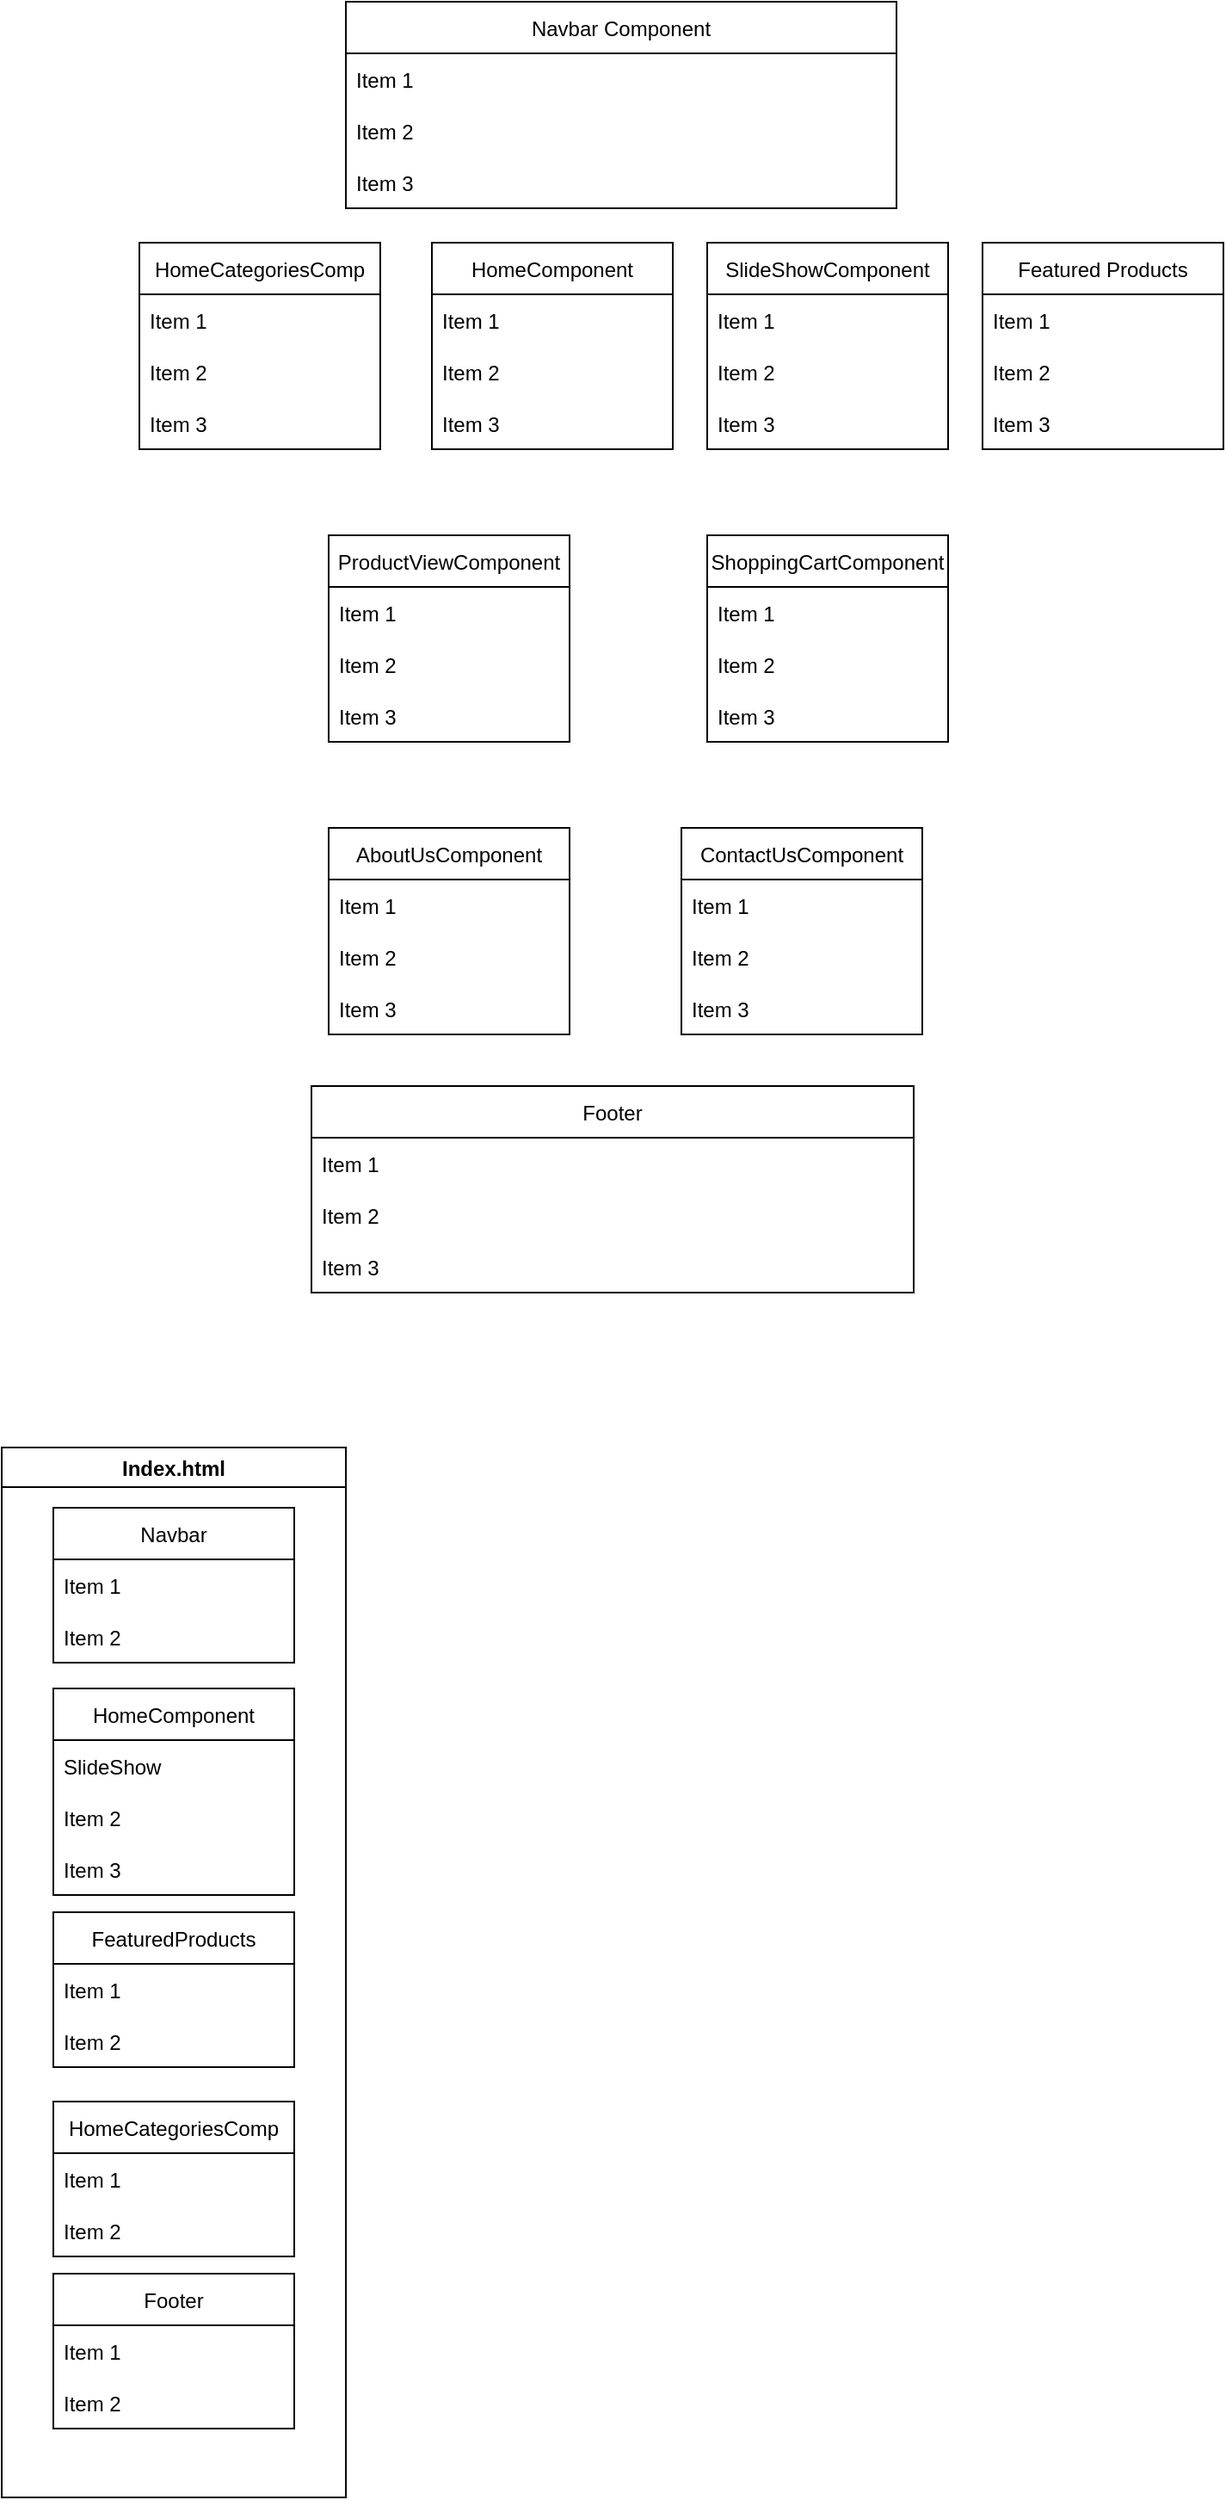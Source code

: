 <mxfile version="17.1.3" type="github">
  <diagram id="acwGh5s4V0C-PuY4va_p" name="Page-1">
    <mxGraphModel dx="1632" dy="780" grid="1" gridSize="10" guides="1" tooltips="1" connect="1" arrows="1" fold="1" page="1" pageScale="1" pageWidth="850" pageHeight="1100" math="0" shadow="0">
      <root>
        <mxCell id="0" />
        <mxCell id="1" parent="0" />
        <mxCell id="9Ur1DhcCcvxSijdW15rE-1" value="AboutUsComponent" style="swimlane;fontStyle=0;childLayout=stackLayout;horizontal=1;startSize=30;horizontalStack=0;resizeParent=1;resizeParentMax=0;resizeLast=0;collapsible=1;marginBottom=0;" vertex="1" parent="1">
          <mxGeometry x="220" y="570" width="140" height="120" as="geometry" />
        </mxCell>
        <mxCell id="9Ur1DhcCcvxSijdW15rE-2" value="Item 1" style="text;strokeColor=none;fillColor=none;align=left;verticalAlign=middle;spacingLeft=4;spacingRight=4;overflow=hidden;points=[[0,0.5],[1,0.5]];portConstraint=eastwest;rotatable=0;" vertex="1" parent="9Ur1DhcCcvxSijdW15rE-1">
          <mxGeometry y="30" width="140" height="30" as="geometry" />
        </mxCell>
        <mxCell id="9Ur1DhcCcvxSijdW15rE-3" value="Item 2" style="text;strokeColor=none;fillColor=none;align=left;verticalAlign=middle;spacingLeft=4;spacingRight=4;overflow=hidden;points=[[0,0.5],[1,0.5]];portConstraint=eastwest;rotatable=0;" vertex="1" parent="9Ur1DhcCcvxSijdW15rE-1">
          <mxGeometry y="60" width="140" height="30" as="geometry" />
        </mxCell>
        <mxCell id="9Ur1DhcCcvxSijdW15rE-4" value="Item 3" style="text;strokeColor=none;fillColor=none;align=left;verticalAlign=middle;spacingLeft=4;spacingRight=4;overflow=hidden;points=[[0,0.5],[1,0.5]];portConstraint=eastwest;rotatable=0;" vertex="1" parent="9Ur1DhcCcvxSijdW15rE-1">
          <mxGeometry y="90" width="140" height="30" as="geometry" />
        </mxCell>
        <mxCell id="9Ur1DhcCcvxSijdW15rE-5" value="ContactUsComponent" style="swimlane;fontStyle=0;childLayout=stackLayout;horizontal=1;startSize=30;horizontalStack=0;resizeParent=1;resizeParentMax=0;resizeLast=0;collapsible=1;marginBottom=0;" vertex="1" parent="1">
          <mxGeometry x="425" y="570" width="140" height="120" as="geometry" />
        </mxCell>
        <mxCell id="9Ur1DhcCcvxSijdW15rE-6" value="Item 1" style="text;strokeColor=none;fillColor=none;align=left;verticalAlign=middle;spacingLeft=4;spacingRight=4;overflow=hidden;points=[[0,0.5],[1,0.5]];portConstraint=eastwest;rotatable=0;" vertex="1" parent="9Ur1DhcCcvxSijdW15rE-5">
          <mxGeometry y="30" width="140" height="30" as="geometry" />
        </mxCell>
        <mxCell id="9Ur1DhcCcvxSijdW15rE-7" value="Item 2" style="text;strokeColor=none;fillColor=none;align=left;verticalAlign=middle;spacingLeft=4;spacingRight=4;overflow=hidden;points=[[0,0.5],[1,0.5]];portConstraint=eastwest;rotatable=0;" vertex="1" parent="9Ur1DhcCcvxSijdW15rE-5">
          <mxGeometry y="60" width="140" height="30" as="geometry" />
        </mxCell>
        <mxCell id="9Ur1DhcCcvxSijdW15rE-8" value="Item 3" style="text;strokeColor=none;fillColor=none;align=left;verticalAlign=middle;spacingLeft=4;spacingRight=4;overflow=hidden;points=[[0,0.5],[1,0.5]];portConstraint=eastwest;rotatable=0;" vertex="1" parent="9Ur1DhcCcvxSijdW15rE-5">
          <mxGeometry y="90" width="140" height="30" as="geometry" />
        </mxCell>
        <mxCell id="9Ur1DhcCcvxSijdW15rE-9" value="Navbar Component" style="swimlane;fontStyle=0;childLayout=stackLayout;horizontal=1;startSize=30;horizontalStack=0;resizeParent=1;resizeParentMax=0;resizeLast=0;collapsible=1;marginBottom=0;" vertex="1" parent="1">
          <mxGeometry x="230" y="90" width="320" height="120" as="geometry" />
        </mxCell>
        <mxCell id="9Ur1DhcCcvxSijdW15rE-10" value="Item 1" style="text;strokeColor=none;fillColor=none;align=left;verticalAlign=middle;spacingLeft=4;spacingRight=4;overflow=hidden;points=[[0,0.5],[1,0.5]];portConstraint=eastwest;rotatable=0;" vertex="1" parent="9Ur1DhcCcvxSijdW15rE-9">
          <mxGeometry y="30" width="320" height="30" as="geometry" />
        </mxCell>
        <mxCell id="9Ur1DhcCcvxSijdW15rE-11" value="Item 2" style="text;strokeColor=none;fillColor=none;align=left;verticalAlign=middle;spacingLeft=4;spacingRight=4;overflow=hidden;points=[[0,0.5],[1,0.5]];portConstraint=eastwest;rotatable=0;" vertex="1" parent="9Ur1DhcCcvxSijdW15rE-9">
          <mxGeometry y="60" width="320" height="30" as="geometry" />
        </mxCell>
        <mxCell id="9Ur1DhcCcvxSijdW15rE-12" value="Item 3" style="text;strokeColor=none;fillColor=none;align=left;verticalAlign=middle;spacingLeft=4;spacingRight=4;overflow=hidden;points=[[0,0.5],[1,0.5]];portConstraint=eastwest;rotatable=0;" vertex="1" parent="9Ur1DhcCcvxSijdW15rE-9">
          <mxGeometry y="90" width="320" height="30" as="geometry" />
        </mxCell>
        <mxCell id="9Ur1DhcCcvxSijdW15rE-13" value="Footer" style="swimlane;fontStyle=0;childLayout=stackLayout;horizontal=1;startSize=30;horizontalStack=0;resizeParent=1;resizeParentMax=0;resizeLast=0;collapsible=1;marginBottom=0;" vertex="1" parent="1">
          <mxGeometry x="210" y="720" width="350" height="120" as="geometry" />
        </mxCell>
        <mxCell id="9Ur1DhcCcvxSijdW15rE-14" value="Item 1" style="text;strokeColor=none;fillColor=none;align=left;verticalAlign=middle;spacingLeft=4;spacingRight=4;overflow=hidden;points=[[0,0.5],[1,0.5]];portConstraint=eastwest;rotatable=0;" vertex="1" parent="9Ur1DhcCcvxSijdW15rE-13">
          <mxGeometry y="30" width="350" height="30" as="geometry" />
        </mxCell>
        <mxCell id="9Ur1DhcCcvxSijdW15rE-15" value="Item 2" style="text;strokeColor=none;fillColor=none;align=left;verticalAlign=middle;spacingLeft=4;spacingRight=4;overflow=hidden;points=[[0,0.5],[1,0.5]];portConstraint=eastwest;rotatable=0;" vertex="1" parent="9Ur1DhcCcvxSijdW15rE-13">
          <mxGeometry y="60" width="350" height="30" as="geometry" />
        </mxCell>
        <mxCell id="9Ur1DhcCcvxSijdW15rE-16" value="Item 3" style="text;strokeColor=none;fillColor=none;align=left;verticalAlign=middle;spacingLeft=4;spacingRight=4;overflow=hidden;points=[[0,0.5],[1,0.5]];portConstraint=eastwest;rotatable=0;" vertex="1" parent="9Ur1DhcCcvxSijdW15rE-13">
          <mxGeometry y="90" width="350" height="30" as="geometry" />
        </mxCell>
        <mxCell id="9Ur1DhcCcvxSijdW15rE-17" value="Index.html" style="swimlane;" vertex="1" parent="1">
          <mxGeometry x="30" y="930" width="200" height="610" as="geometry" />
        </mxCell>
        <mxCell id="9Ur1DhcCcvxSijdW15rE-18" value="FeaturedProducts" style="swimlane;fontStyle=0;childLayout=stackLayout;horizontal=1;startSize=30;horizontalStack=0;resizeParent=1;resizeParentMax=0;resizeLast=0;collapsible=1;marginBottom=0;" vertex="1" parent="9Ur1DhcCcvxSijdW15rE-17">
          <mxGeometry x="30" y="270" width="140" height="90" as="geometry" />
        </mxCell>
        <mxCell id="9Ur1DhcCcvxSijdW15rE-19" value="Item 1" style="text;strokeColor=none;fillColor=none;align=left;verticalAlign=middle;spacingLeft=4;spacingRight=4;overflow=hidden;points=[[0,0.5],[1,0.5]];portConstraint=eastwest;rotatable=0;" vertex="1" parent="9Ur1DhcCcvxSijdW15rE-18">
          <mxGeometry y="30" width="140" height="30" as="geometry" />
        </mxCell>
        <mxCell id="9Ur1DhcCcvxSijdW15rE-20" value="Item 2" style="text;strokeColor=none;fillColor=none;align=left;verticalAlign=middle;spacingLeft=4;spacingRight=4;overflow=hidden;points=[[0,0.5],[1,0.5]];portConstraint=eastwest;rotatable=0;" vertex="1" parent="9Ur1DhcCcvxSijdW15rE-18">
          <mxGeometry y="60" width="140" height="30" as="geometry" />
        </mxCell>
        <mxCell id="9Ur1DhcCcvxSijdW15rE-26" value="Navbar" style="swimlane;fontStyle=0;childLayout=stackLayout;horizontal=1;startSize=30;horizontalStack=0;resizeParent=1;resizeParentMax=0;resizeLast=0;collapsible=1;marginBottom=0;" vertex="1" parent="9Ur1DhcCcvxSijdW15rE-17">
          <mxGeometry x="30" y="35" width="140" height="90" as="geometry" />
        </mxCell>
        <mxCell id="9Ur1DhcCcvxSijdW15rE-27" value="Item 1" style="text;strokeColor=none;fillColor=none;align=left;verticalAlign=middle;spacingLeft=4;spacingRight=4;overflow=hidden;points=[[0,0.5],[1,0.5]];portConstraint=eastwest;rotatable=0;" vertex="1" parent="9Ur1DhcCcvxSijdW15rE-26">
          <mxGeometry y="30" width="140" height="30" as="geometry" />
        </mxCell>
        <mxCell id="9Ur1DhcCcvxSijdW15rE-28" value="Item 2" style="text;strokeColor=none;fillColor=none;align=left;verticalAlign=middle;spacingLeft=4;spacingRight=4;overflow=hidden;points=[[0,0.5],[1,0.5]];portConstraint=eastwest;rotatable=0;" vertex="1" parent="9Ur1DhcCcvxSijdW15rE-26">
          <mxGeometry y="60" width="140" height="30" as="geometry" />
        </mxCell>
        <mxCell id="9Ur1DhcCcvxSijdW15rE-30" value="HomeComponent" style="swimlane;fontStyle=0;childLayout=stackLayout;horizontal=1;startSize=30;horizontalStack=0;resizeParent=1;resizeParentMax=0;resizeLast=0;collapsible=1;marginBottom=0;" vertex="1" parent="9Ur1DhcCcvxSijdW15rE-17">
          <mxGeometry x="30" y="140" width="140" height="120" as="geometry" />
        </mxCell>
        <mxCell id="9Ur1DhcCcvxSijdW15rE-31" value="SlideShow" style="text;strokeColor=none;fillColor=none;align=left;verticalAlign=middle;spacingLeft=4;spacingRight=4;overflow=hidden;points=[[0,0.5],[1,0.5]];portConstraint=eastwest;rotatable=0;" vertex="1" parent="9Ur1DhcCcvxSijdW15rE-30">
          <mxGeometry y="30" width="140" height="30" as="geometry" />
        </mxCell>
        <mxCell id="9Ur1DhcCcvxSijdW15rE-32" value="Item 2" style="text;strokeColor=none;fillColor=none;align=left;verticalAlign=middle;spacingLeft=4;spacingRight=4;overflow=hidden;points=[[0,0.5],[1,0.5]];portConstraint=eastwest;rotatable=0;" vertex="1" parent="9Ur1DhcCcvxSijdW15rE-30">
          <mxGeometry y="60" width="140" height="30" as="geometry" />
        </mxCell>
        <mxCell id="9Ur1DhcCcvxSijdW15rE-33" value="Item 3" style="text;strokeColor=none;fillColor=none;align=left;verticalAlign=middle;spacingLeft=4;spacingRight=4;overflow=hidden;points=[[0,0.5],[1,0.5]];portConstraint=eastwest;rotatable=0;" vertex="1" parent="9Ur1DhcCcvxSijdW15rE-30">
          <mxGeometry y="90" width="140" height="30" as="geometry" />
        </mxCell>
        <mxCell id="9Ur1DhcCcvxSijdW15rE-34" value="Footer" style="swimlane;fontStyle=0;childLayout=stackLayout;horizontal=1;startSize=30;horizontalStack=0;resizeParent=1;resizeParentMax=0;resizeLast=0;collapsible=1;marginBottom=0;" vertex="1" parent="9Ur1DhcCcvxSijdW15rE-17">
          <mxGeometry x="30" y="480" width="140" height="90" as="geometry" />
        </mxCell>
        <mxCell id="9Ur1DhcCcvxSijdW15rE-35" value="Item 1" style="text;strokeColor=none;fillColor=none;align=left;verticalAlign=middle;spacingLeft=4;spacingRight=4;overflow=hidden;points=[[0,0.5],[1,0.5]];portConstraint=eastwest;rotatable=0;" vertex="1" parent="9Ur1DhcCcvxSijdW15rE-34">
          <mxGeometry y="30" width="140" height="30" as="geometry" />
        </mxCell>
        <mxCell id="9Ur1DhcCcvxSijdW15rE-36" value="Item 2" style="text;strokeColor=none;fillColor=none;align=left;verticalAlign=middle;spacingLeft=4;spacingRight=4;overflow=hidden;points=[[0,0.5],[1,0.5]];portConstraint=eastwest;rotatable=0;" vertex="1" parent="9Ur1DhcCcvxSijdW15rE-34">
          <mxGeometry y="60" width="140" height="30" as="geometry" />
        </mxCell>
        <mxCell id="9Ur1DhcCcvxSijdW15rE-62" value="HomeCategoriesComp" style="swimlane;fontStyle=0;childLayout=stackLayout;horizontal=1;startSize=30;horizontalStack=0;resizeParent=1;resizeParentMax=0;resizeLast=0;collapsible=1;marginBottom=0;" vertex="1" parent="9Ur1DhcCcvxSijdW15rE-17">
          <mxGeometry x="30" y="380" width="140" height="90" as="geometry" />
        </mxCell>
        <mxCell id="9Ur1DhcCcvxSijdW15rE-63" value="Item 1" style="text;strokeColor=none;fillColor=none;align=left;verticalAlign=middle;spacingLeft=4;spacingRight=4;overflow=hidden;points=[[0,0.5],[1,0.5]];portConstraint=eastwest;rotatable=0;" vertex="1" parent="9Ur1DhcCcvxSijdW15rE-62">
          <mxGeometry y="30" width="140" height="30" as="geometry" />
        </mxCell>
        <mxCell id="9Ur1DhcCcvxSijdW15rE-64" value="Item 2" style="text;strokeColor=none;fillColor=none;align=left;verticalAlign=middle;spacingLeft=4;spacingRight=4;overflow=hidden;points=[[0,0.5],[1,0.5]];portConstraint=eastwest;rotatable=0;" vertex="1" parent="9Ur1DhcCcvxSijdW15rE-62">
          <mxGeometry y="60" width="140" height="30" as="geometry" />
        </mxCell>
        <mxCell id="9Ur1DhcCcvxSijdW15rE-38" value="HomeCategoriesComp" style="swimlane;fontStyle=0;childLayout=stackLayout;horizontal=1;startSize=30;horizontalStack=0;resizeParent=1;resizeParentMax=0;resizeLast=0;collapsible=1;marginBottom=0;" vertex="1" parent="1">
          <mxGeometry x="110" y="230" width="140" height="120" as="geometry" />
        </mxCell>
        <mxCell id="9Ur1DhcCcvxSijdW15rE-39" value="Item 1" style="text;strokeColor=none;fillColor=none;align=left;verticalAlign=middle;spacingLeft=4;spacingRight=4;overflow=hidden;points=[[0,0.5],[1,0.5]];portConstraint=eastwest;rotatable=0;" vertex="1" parent="9Ur1DhcCcvxSijdW15rE-38">
          <mxGeometry y="30" width="140" height="30" as="geometry" />
        </mxCell>
        <mxCell id="9Ur1DhcCcvxSijdW15rE-40" value="Item 2" style="text;strokeColor=none;fillColor=none;align=left;verticalAlign=middle;spacingLeft=4;spacingRight=4;overflow=hidden;points=[[0,0.5],[1,0.5]];portConstraint=eastwest;rotatable=0;" vertex="1" parent="9Ur1DhcCcvxSijdW15rE-38">
          <mxGeometry y="60" width="140" height="30" as="geometry" />
        </mxCell>
        <mxCell id="9Ur1DhcCcvxSijdW15rE-41" value="Item 3" style="text;strokeColor=none;fillColor=none;align=left;verticalAlign=middle;spacingLeft=4;spacingRight=4;overflow=hidden;points=[[0,0.5],[1,0.5]];portConstraint=eastwest;rotatable=0;" vertex="1" parent="9Ur1DhcCcvxSijdW15rE-38">
          <mxGeometry y="90" width="140" height="30" as="geometry" />
        </mxCell>
        <mxCell id="9Ur1DhcCcvxSijdW15rE-42" value="HomeComponent" style="swimlane;fontStyle=0;childLayout=stackLayout;horizontal=1;startSize=30;horizontalStack=0;resizeParent=1;resizeParentMax=0;resizeLast=0;collapsible=1;marginBottom=0;" vertex="1" parent="1">
          <mxGeometry x="280" y="230" width="140" height="120" as="geometry" />
        </mxCell>
        <mxCell id="9Ur1DhcCcvxSijdW15rE-43" value="Item 1" style="text;strokeColor=none;fillColor=none;align=left;verticalAlign=middle;spacingLeft=4;spacingRight=4;overflow=hidden;points=[[0,0.5],[1,0.5]];portConstraint=eastwest;rotatable=0;" vertex="1" parent="9Ur1DhcCcvxSijdW15rE-42">
          <mxGeometry y="30" width="140" height="30" as="geometry" />
        </mxCell>
        <mxCell id="9Ur1DhcCcvxSijdW15rE-44" value="Item 2" style="text;strokeColor=none;fillColor=none;align=left;verticalAlign=middle;spacingLeft=4;spacingRight=4;overflow=hidden;points=[[0,0.5],[1,0.5]];portConstraint=eastwest;rotatable=0;" vertex="1" parent="9Ur1DhcCcvxSijdW15rE-42">
          <mxGeometry y="60" width="140" height="30" as="geometry" />
        </mxCell>
        <mxCell id="9Ur1DhcCcvxSijdW15rE-45" value="Item 3" style="text;strokeColor=none;fillColor=none;align=left;verticalAlign=middle;spacingLeft=4;spacingRight=4;overflow=hidden;points=[[0,0.5],[1,0.5]];portConstraint=eastwest;rotatable=0;" vertex="1" parent="9Ur1DhcCcvxSijdW15rE-42">
          <mxGeometry y="90" width="140" height="30" as="geometry" />
        </mxCell>
        <mxCell id="9Ur1DhcCcvxSijdW15rE-46" value="SlideShowComponent" style="swimlane;fontStyle=0;childLayout=stackLayout;horizontal=1;startSize=30;horizontalStack=0;resizeParent=1;resizeParentMax=0;resizeLast=0;collapsible=1;marginBottom=0;" vertex="1" parent="1">
          <mxGeometry x="440" y="230" width="140" height="120" as="geometry" />
        </mxCell>
        <mxCell id="9Ur1DhcCcvxSijdW15rE-47" value="Item 1" style="text;strokeColor=none;fillColor=none;align=left;verticalAlign=middle;spacingLeft=4;spacingRight=4;overflow=hidden;points=[[0,0.5],[1,0.5]];portConstraint=eastwest;rotatable=0;" vertex="1" parent="9Ur1DhcCcvxSijdW15rE-46">
          <mxGeometry y="30" width="140" height="30" as="geometry" />
        </mxCell>
        <mxCell id="9Ur1DhcCcvxSijdW15rE-48" value="Item 2" style="text;strokeColor=none;fillColor=none;align=left;verticalAlign=middle;spacingLeft=4;spacingRight=4;overflow=hidden;points=[[0,0.5],[1,0.5]];portConstraint=eastwest;rotatable=0;" vertex="1" parent="9Ur1DhcCcvxSijdW15rE-46">
          <mxGeometry y="60" width="140" height="30" as="geometry" />
        </mxCell>
        <mxCell id="9Ur1DhcCcvxSijdW15rE-49" value="Item 3" style="text;strokeColor=none;fillColor=none;align=left;verticalAlign=middle;spacingLeft=4;spacingRight=4;overflow=hidden;points=[[0,0.5],[1,0.5]];portConstraint=eastwest;rotatable=0;" vertex="1" parent="9Ur1DhcCcvxSijdW15rE-46">
          <mxGeometry y="90" width="140" height="30" as="geometry" />
        </mxCell>
        <mxCell id="9Ur1DhcCcvxSijdW15rE-50" value="ProductViewComponent" style="swimlane;fontStyle=0;childLayout=stackLayout;horizontal=1;startSize=30;horizontalStack=0;resizeParent=1;resizeParentMax=0;resizeLast=0;collapsible=1;marginBottom=0;" vertex="1" parent="1">
          <mxGeometry x="220" y="400" width="140" height="120" as="geometry" />
        </mxCell>
        <mxCell id="9Ur1DhcCcvxSijdW15rE-51" value="Item 1" style="text;strokeColor=none;fillColor=none;align=left;verticalAlign=middle;spacingLeft=4;spacingRight=4;overflow=hidden;points=[[0,0.5],[1,0.5]];portConstraint=eastwest;rotatable=0;" vertex="1" parent="9Ur1DhcCcvxSijdW15rE-50">
          <mxGeometry y="30" width="140" height="30" as="geometry" />
        </mxCell>
        <mxCell id="9Ur1DhcCcvxSijdW15rE-52" value="Item 2" style="text;strokeColor=none;fillColor=none;align=left;verticalAlign=middle;spacingLeft=4;spacingRight=4;overflow=hidden;points=[[0,0.5],[1,0.5]];portConstraint=eastwest;rotatable=0;" vertex="1" parent="9Ur1DhcCcvxSijdW15rE-50">
          <mxGeometry y="60" width="140" height="30" as="geometry" />
        </mxCell>
        <mxCell id="9Ur1DhcCcvxSijdW15rE-53" value="Item 3" style="text;strokeColor=none;fillColor=none;align=left;verticalAlign=middle;spacingLeft=4;spacingRight=4;overflow=hidden;points=[[0,0.5],[1,0.5]];portConstraint=eastwest;rotatable=0;" vertex="1" parent="9Ur1DhcCcvxSijdW15rE-50">
          <mxGeometry y="90" width="140" height="30" as="geometry" />
        </mxCell>
        <mxCell id="9Ur1DhcCcvxSijdW15rE-54" value="ShoppingCartComponent" style="swimlane;fontStyle=0;childLayout=stackLayout;horizontal=1;startSize=30;horizontalStack=0;resizeParent=1;resizeParentMax=0;resizeLast=0;collapsible=1;marginBottom=0;" vertex="1" parent="1">
          <mxGeometry x="440" y="400" width="140" height="120" as="geometry" />
        </mxCell>
        <mxCell id="9Ur1DhcCcvxSijdW15rE-55" value="Item 1" style="text;strokeColor=none;fillColor=none;align=left;verticalAlign=middle;spacingLeft=4;spacingRight=4;overflow=hidden;points=[[0,0.5],[1,0.5]];portConstraint=eastwest;rotatable=0;" vertex="1" parent="9Ur1DhcCcvxSijdW15rE-54">
          <mxGeometry y="30" width="140" height="30" as="geometry" />
        </mxCell>
        <mxCell id="9Ur1DhcCcvxSijdW15rE-56" value="Item 2" style="text;strokeColor=none;fillColor=none;align=left;verticalAlign=middle;spacingLeft=4;spacingRight=4;overflow=hidden;points=[[0,0.5],[1,0.5]];portConstraint=eastwest;rotatable=0;" vertex="1" parent="9Ur1DhcCcvxSijdW15rE-54">
          <mxGeometry y="60" width="140" height="30" as="geometry" />
        </mxCell>
        <mxCell id="9Ur1DhcCcvxSijdW15rE-57" value="Item 3" style="text;strokeColor=none;fillColor=none;align=left;verticalAlign=middle;spacingLeft=4;spacingRight=4;overflow=hidden;points=[[0,0.5],[1,0.5]];portConstraint=eastwest;rotatable=0;" vertex="1" parent="9Ur1DhcCcvxSijdW15rE-54">
          <mxGeometry y="90" width="140" height="30" as="geometry" />
        </mxCell>
        <mxCell id="9Ur1DhcCcvxSijdW15rE-58" value="Featured Products" style="swimlane;fontStyle=0;childLayout=stackLayout;horizontal=1;startSize=30;horizontalStack=0;resizeParent=1;resizeParentMax=0;resizeLast=0;collapsible=1;marginBottom=0;" vertex="1" parent="1">
          <mxGeometry x="600" y="230" width="140" height="120" as="geometry" />
        </mxCell>
        <mxCell id="9Ur1DhcCcvxSijdW15rE-59" value="Item 1" style="text;strokeColor=none;fillColor=none;align=left;verticalAlign=middle;spacingLeft=4;spacingRight=4;overflow=hidden;points=[[0,0.5],[1,0.5]];portConstraint=eastwest;rotatable=0;" vertex="1" parent="9Ur1DhcCcvxSijdW15rE-58">
          <mxGeometry y="30" width="140" height="30" as="geometry" />
        </mxCell>
        <mxCell id="9Ur1DhcCcvxSijdW15rE-60" value="Item 2" style="text;strokeColor=none;fillColor=none;align=left;verticalAlign=middle;spacingLeft=4;spacingRight=4;overflow=hidden;points=[[0,0.5],[1,0.5]];portConstraint=eastwest;rotatable=0;" vertex="1" parent="9Ur1DhcCcvxSijdW15rE-58">
          <mxGeometry y="60" width="140" height="30" as="geometry" />
        </mxCell>
        <mxCell id="9Ur1DhcCcvxSijdW15rE-61" value="Item 3" style="text;strokeColor=none;fillColor=none;align=left;verticalAlign=middle;spacingLeft=4;spacingRight=4;overflow=hidden;points=[[0,0.5],[1,0.5]];portConstraint=eastwest;rotatable=0;" vertex="1" parent="9Ur1DhcCcvxSijdW15rE-58">
          <mxGeometry y="90" width="140" height="30" as="geometry" />
        </mxCell>
      </root>
    </mxGraphModel>
  </diagram>
</mxfile>

